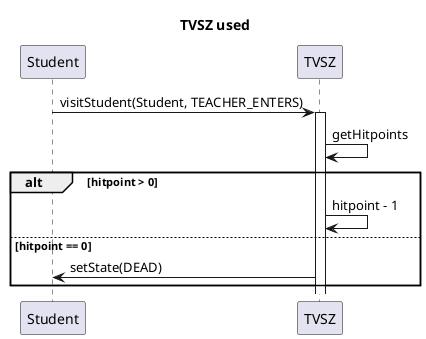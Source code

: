  
@startuml
title TVSZ used
 
participant Student order 1
participant TVSZ as i order 2

Student -> i : visitStudent(Student, TEACHER_ENTERS)
activate i
i -> i : getHitpoints
alt hitpoint > 0
    i -> i : hitpoint - 1
else hitpoint == 0
    i -> Student : setState(DEAD)
end

@enduml